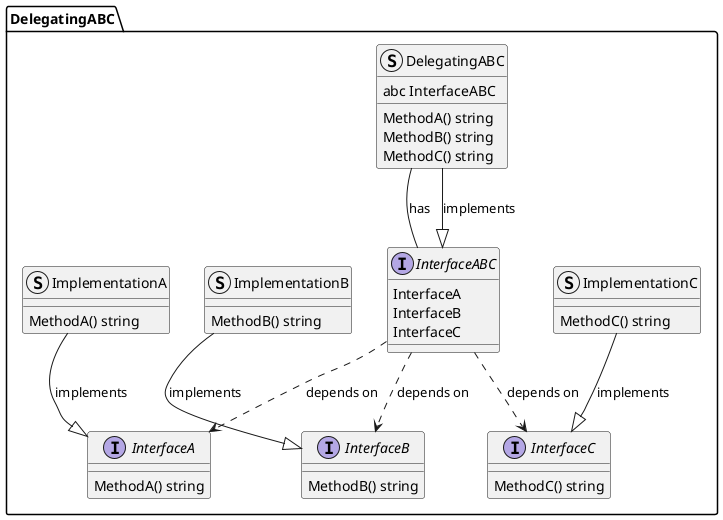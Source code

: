 @startuml
package DelegatingABC {

  interface InterfaceABC {
    {field} InterfaceA
    {field} InterfaceB
    {field} InterfaceC
  }

  interface InterfaceA {
    MethodA() string
  }

  interface InterfaceB {
    MethodB() string
  }

  interface InterfaceC {
    MethodC() string
  }

  struct ImplementationA {
    MethodA() string
  }

  struct ImplementationB {
    MethodB() string
  }

  struct ImplementationC {
    MethodC() string
  }

  struct DelegatingABC {
    {field} abc InterfaceABC
    MethodA() string
    MethodB() string
    MethodC() string
  }

  InterfaceABC ..> InterfaceA : depends on
  InterfaceABC ..> InterfaceB : depends on
  InterfaceABC ..> InterfaceC : depends on

  ImplementationA --|> InterfaceA : implements
  ImplementationB --|> InterfaceB : implements
  ImplementationC --|> InterfaceC : implements

  DelegatingABC -- InterfaceABC : has

  DelegatingABC --|> InterfaceABC : implements
}
@enduml